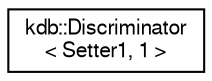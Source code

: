 digraph "Graphical Class Hierarchy"
{
  edge [fontname="FreeSans",fontsize="10",labelfontname="FreeSans",labelfontsize="10"];
  node [fontname="FreeSans",fontsize="10",shape=record];
  rankdir="LR";
  Node1 [label="kdb::Discriminator\l\< Setter1, 1 \>",height=0.2,width=0.4,color="black", fillcolor="white", style="filled",URL="$classkdb_1_1Discriminator.html"];
}
